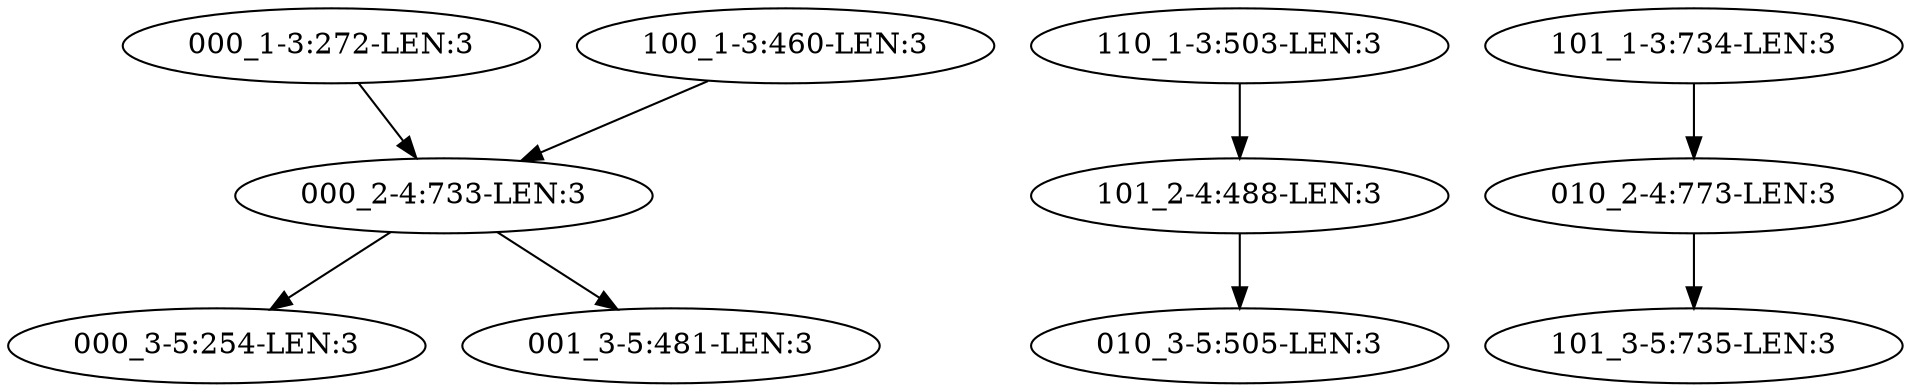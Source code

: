 digraph G {
    "000_2-4:733-LEN:3" -> "000_3-5:254-LEN:3";
    "000_2-4:733-LEN:3" -> "001_3-5:481-LEN:3";
    "110_1-3:503-LEN:3" -> "101_2-4:488-LEN:3";
    "101_1-3:734-LEN:3" -> "010_2-4:773-LEN:3";
    "010_2-4:773-LEN:3" -> "101_3-5:735-LEN:3";
    "101_2-4:488-LEN:3" -> "010_3-5:505-LEN:3";
    "000_1-3:272-LEN:3" -> "000_2-4:733-LEN:3";
    "100_1-3:460-LEN:3" -> "000_2-4:733-LEN:3";
}
